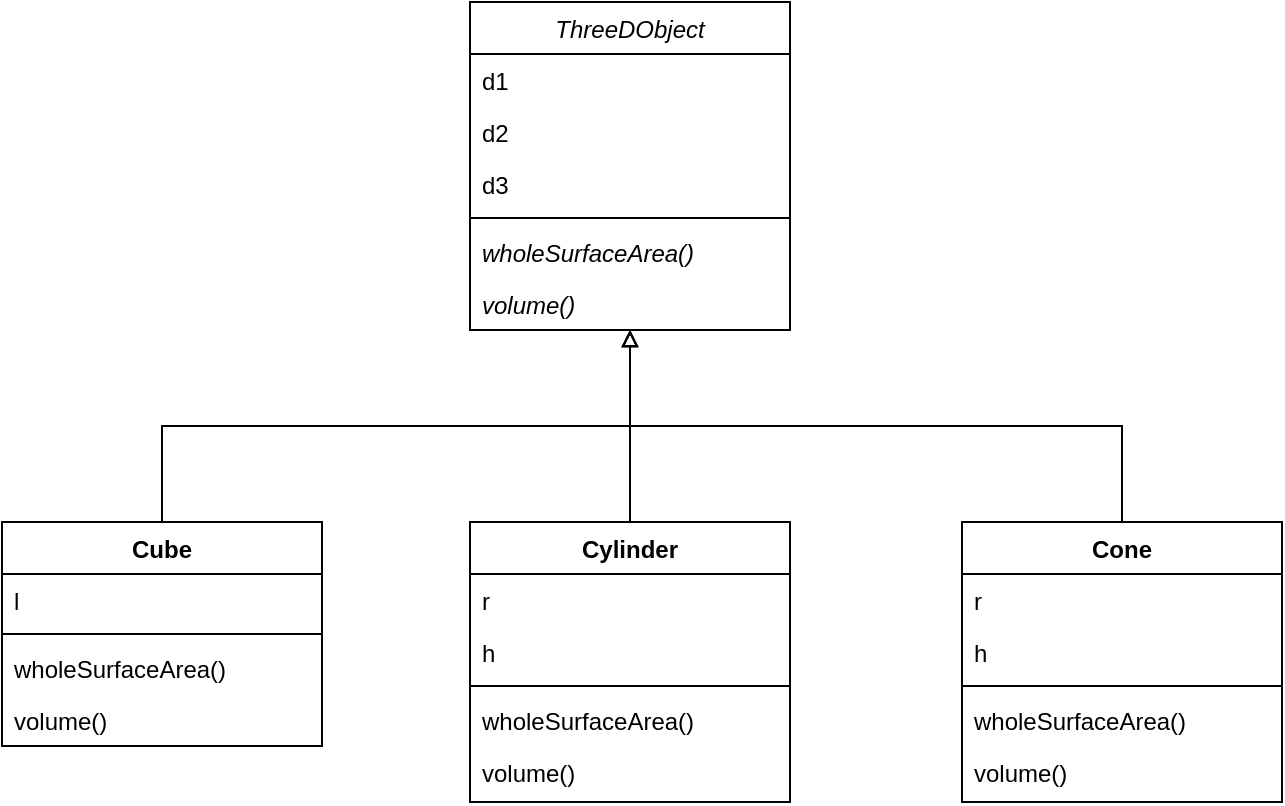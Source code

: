 <mxfile version="13.6.2" type="device"><diagram id="C5RBs43oDa-KdzZeNtuy" name="Page-1"><mxGraphModel dx="852" dy="494" grid="1" gridSize="10" guides="1" tooltips="1" connect="1" arrows="1" fold="1" page="1" pageScale="1" pageWidth="827" pageHeight="1169" math="0" shadow="0"><root><mxCell id="WIyWlLk6GJQsqaUBKTNV-0"/><mxCell id="WIyWlLk6GJQsqaUBKTNV-1" parent="WIyWlLk6GJQsqaUBKTNV-0"/><mxCell id="zkfFHV4jXpPFQw0GAbJ--0" value="ThreeDObject" style="swimlane;fontStyle=2;align=center;verticalAlign=top;childLayout=stackLayout;horizontal=1;startSize=26;horizontalStack=0;resizeParent=1;resizeLast=0;collapsible=1;marginBottom=0;rounded=0;shadow=0;strokeWidth=1;" parent="WIyWlLk6GJQsqaUBKTNV-1" vertex="1"><mxGeometry x="334" y="120" width="160" height="164" as="geometry"><mxRectangle x="230" y="140" width="160" height="26" as="alternateBounds"/></mxGeometry></mxCell><mxCell id="zkfFHV4jXpPFQw0GAbJ--1" value="d1" style="text;align=left;verticalAlign=top;spacingLeft=4;spacingRight=4;overflow=hidden;rotatable=0;points=[[0,0.5],[1,0.5]];portConstraint=eastwest;" parent="zkfFHV4jXpPFQw0GAbJ--0" vertex="1"><mxGeometry y="26" width="160" height="26" as="geometry"/></mxCell><mxCell id="zkfFHV4jXpPFQw0GAbJ--2" value="d2" style="text;align=left;verticalAlign=top;spacingLeft=4;spacingRight=4;overflow=hidden;rotatable=0;points=[[0,0.5],[1,0.5]];portConstraint=eastwest;rounded=0;shadow=0;html=0;" parent="zkfFHV4jXpPFQw0GAbJ--0" vertex="1"><mxGeometry y="52" width="160" height="26" as="geometry"/></mxCell><mxCell id="zkfFHV4jXpPFQw0GAbJ--3" value="d3" style="text;align=left;verticalAlign=top;spacingLeft=4;spacingRight=4;overflow=hidden;rotatable=0;points=[[0,0.5],[1,0.5]];portConstraint=eastwest;rounded=0;shadow=0;html=0;" parent="zkfFHV4jXpPFQw0GAbJ--0" vertex="1"><mxGeometry y="78" width="160" height="26" as="geometry"/></mxCell><mxCell id="zkfFHV4jXpPFQw0GAbJ--4" value="" style="line;html=1;strokeWidth=1;align=left;verticalAlign=middle;spacingTop=-1;spacingLeft=3;spacingRight=3;rotatable=0;labelPosition=right;points=[];portConstraint=eastwest;" parent="zkfFHV4jXpPFQw0GAbJ--0" vertex="1"><mxGeometry y="104" width="160" height="8" as="geometry"/></mxCell><mxCell id="zkfFHV4jXpPFQw0GAbJ--5" value="wholeSurfaceArea()" style="text;align=left;verticalAlign=top;spacingLeft=4;spacingRight=4;overflow=hidden;rotatable=0;points=[[0,0.5],[1,0.5]];portConstraint=eastwest;fontStyle=2" parent="zkfFHV4jXpPFQw0GAbJ--0" vertex="1"><mxGeometry y="112" width="160" height="26" as="geometry"/></mxCell><mxCell id="ZvfnxnkaV5BUTDlpn4PA-4" value="volume()" style="text;strokeColor=none;fillColor=none;align=left;verticalAlign=top;spacingLeft=4;spacingRight=4;overflow=hidden;rotatable=0;points=[[0,0.5],[1,0.5]];portConstraint=eastwest;fontStyle=2" parent="zkfFHV4jXpPFQw0GAbJ--0" vertex="1"><mxGeometry y="138" width="160" height="26" as="geometry"/></mxCell><mxCell id="ZvfnxnkaV5BUTDlpn4PA-33" style="edgeStyle=elbowEdgeStyle;rounded=0;orthogonalLoop=1;jettySize=auto;elbow=vertical;html=1;exitX=0.5;exitY=0;exitDx=0;exitDy=0;endArrow=block;endFill=0;strokeColor=#000000;" parent="WIyWlLk6GJQsqaUBKTNV-1" source="ZvfnxnkaV5BUTDlpn4PA-5" target="zkfFHV4jXpPFQw0GAbJ--0" edge="1"><mxGeometry relative="1" as="geometry"/></mxCell><mxCell id="ZvfnxnkaV5BUTDlpn4PA-5" value="Cube" style="swimlane;fontStyle=1;align=center;verticalAlign=top;childLayout=stackLayout;horizontal=1;startSize=26;horizontalStack=0;resizeParent=1;resizeLast=0;collapsible=1;marginBottom=0;rounded=0;shadow=0;strokeWidth=1;" parent="WIyWlLk6GJQsqaUBKTNV-1" vertex="1"><mxGeometry x="100" y="380" width="160" height="112" as="geometry"><mxRectangle x="230" y="140" width="160" height="26" as="alternateBounds"/></mxGeometry></mxCell><mxCell id="ZvfnxnkaV5BUTDlpn4PA-6" value="l" style="text;align=left;verticalAlign=top;spacingLeft=4;spacingRight=4;overflow=hidden;rotatable=0;points=[[0,0.5],[1,0.5]];portConstraint=eastwest;" parent="ZvfnxnkaV5BUTDlpn4PA-5" vertex="1"><mxGeometry y="26" width="160" height="26" as="geometry"/></mxCell><mxCell id="ZvfnxnkaV5BUTDlpn4PA-9" value="" style="line;html=1;strokeWidth=1;align=left;verticalAlign=middle;spacingTop=-1;spacingLeft=3;spacingRight=3;rotatable=0;labelPosition=right;points=[];portConstraint=eastwest;" parent="ZvfnxnkaV5BUTDlpn4PA-5" vertex="1"><mxGeometry y="52" width="160" height="8" as="geometry"/></mxCell><mxCell id="ZvfnxnkaV5BUTDlpn4PA-10" value="wholeSurfaceArea()" style="text;align=left;verticalAlign=top;spacingLeft=4;spacingRight=4;overflow=hidden;rotatable=0;points=[[0,0.5],[1,0.5]];portConstraint=eastwest;" parent="ZvfnxnkaV5BUTDlpn4PA-5" vertex="1"><mxGeometry y="60" width="160" height="26" as="geometry"/></mxCell><mxCell id="ZvfnxnkaV5BUTDlpn4PA-11" value="volume()" style="text;strokeColor=none;fillColor=none;align=left;verticalAlign=top;spacingLeft=4;spacingRight=4;overflow=hidden;rotatable=0;points=[[0,0.5],[1,0.5]];portConstraint=eastwest;" parent="ZvfnxnkaV5BUTDlpn4PA-5" vertex="1"><mxGeometry y="86" width="160" height="26" as="geometry"/></mxCell><mxCell id="ZvfnxnkaV5BUTDlpn4PA-34" style="edgeStyle=elbowEdgeStyle;rounded=0;orthogonalLoop=1;jettySize=auto;elbow=vertical;html=1;exitX=0.5;exitY=0;exitDx=0;exitDy=0;endArrow=block;endFill=0;strokeColor=#000000;" parent="WIyWlLk6GJQsqaUBKTNV-1" source="ZvfnxnkaV5BUTDlpn4PA-12" target="zkfFHV4jXpPFQw0GAbJ--0" edge="1"><mxGeometry relative="1" as="geometry"/></mxCell><mxCell id="ZvfnxnkaV5BUTDlpn4PA-12" value="Cylinder" style="swimlane;fontStyle=1;align=center;verticalAlign=top;childLayout=stackLayout;horizontal=1;startSize=26;horizontalStack=0;resizeParent=1;resizeLast=0;collapsible=1;marginBottom=0;rounded=0;shadow=0;strokeWidth=1;" parent="WIyWlLk6GJQsqaUBKTNV-1" vertex="1"><mxGeometry x="334" y="380" width="160" height="140" as="geometry"><mxRectangle x="230" y="140" width="160" height="26" as="alternateBounds"/></mxGeometry></mxCell><mxCell id="ZvfnxnkaV5BUTDlpn4PA-13" value="r" style="text;align=left;verticalAlign=top;spacingLeft=4;spacingRight=4;overflow=hidden;rotatable=0;points=[[0,0.5],[1,0.5]];portConstraint=eastwest;" parent="ZvfnxnkaV5BUTDlpn4PA-12" vertex="1"><mxGeometry y="26" width="160" height="26" as="geometry"/></mxCell><mxCell id="ZvfnxnkaV5BUTDlpn4PA-14" value="h" style="text;align=left;verticalAlign=top;spacingLeft=4;spacingRight=4;overflow=hidden;rotatable=0;points=[[0,0.5],[1,0.5]];portConstraint=eastwest;rounded=0;shadow=0;html=0;" parent="ZvfnxnkaV5BUTDlpn4PA-12" vertex="1"><mxGeometry y="52" width="160" height="26" as="geometry"/></mxCell><mxCell id="ZvfnxnkaV5BUTDlpn4PA-16" value="" style="line;html=1;strokeWidth=1;align=left;verticalAlign=middle;spacingTop=-1;spacingLeft=3;spacingRight=3;rotatable=0;labelPosition=right;points=[];portConstraint=eastwest;" parent="ZvfnxnkaV5BUTDlpn4PA-12" vertex="1"><mxGeometry y="78" width="160" height="8" as="geometry"/></mxCell><mxCell id="ZvfnxnkaV5BUTDlpn4PA-17" value="wholeSurfaceArea()" style="text;align=left;verticalAlign=top;spacingLeft=4;spacingRight=4;overflow=hidden;rotatable=0;points=[[0,0.5],[1,0.5]];portConstraint=eastwest;" parent="ZvfnxnkaV5BUTDlpn4PA-12" vertex="1"><mxGeometry y="86" width="160" height="26" as="geometry"/></mxCell><mxCell id="ZvfnxnkaV5BUTDlpn4PA-18" value="volume()" style="text;strokeColor=none;fillColor=none;align=left;verticalAlign=top;spacingLeft=4;spacingRight=4;overflow=hidden;rotatable=0;points=[[0,0.5],[1,0.5]];portConstraint=eastwest;" parent="ZvfnxnkaV5BUTDlpn4PA-12" vertex="1"><mxGeometry y="112" width="160" height="26" as="geometry"/></mxCell><mxCell id="ZvfnxnkaV5BUTDlpn4PA-35" style="edgeStyle=elbowEdgeStyle;rounded=0;orthogonalLoop=1;jettySize=auto;elbow=vertical;html=1;exitX=0.5;exitY=0;exitDx=0;exitDy=0;endArrow=block;endFill=0;strokeColor=#000000;" parent="WIyWlLk6GJQsqaUBKTNV-1" source="ZvfnxnkaV5BUTDlpn4PA-19" target="zkfFHV4jXpPFQw0GAbJ--0" edge="1"><mxGeometry relative="1" as="geometry"/></mxCell><mxCell id="ZvfnxnkaV5BUTDlpn4PA-19" value="Cone" style="swimlane;fontStyle=1;align=center;verticalAlign=top;childLayout=stackLayout;horizontal=1;startSize=26;horizontalStack=0;resizeParent=1;resizeLast=0;collapsible=1;marginBottom=0;rounded=0;shadow=0;strokeWidth=1;" parent="WIyWlLk6GJQsqaUBKTNV-1" vertex="1"><mxGeometry x="580" y="380" width="160" height="140" as="geometry"><mxRectangle x="230" y="140" width="160" height="26" as="alternateBounds"/></mxGeometry></mxCell><mxCell id="ZvfnxnkaV5BUTDlpn4PA-20" value="r" style="text;align=left;verticalAlign=top;spacingLeft=4;spacingRight=4;overflow=hidden;rotatable=0;points=[[0,0.5],[1,0.5]];portConstraint=eastwest;" parent="ZvfnxnkaV5BUTDlpn4PA-19" vertex="1"><mxGeometry y="26" width="160" height="26" as="geometry"/></mxCell><mxCell id="ZvfnxnkaV5BUTDlpn4PA-21" value="h" style="text;align=left;verticalAlign=top;spacingLeft=4;spacingRight=4;overflow=hidden;rotatable=0;points=[[0,0.5],[1,0.5]];portConstraint=eastwest;rounded=0;shadow=0;html=0;" parent="ZvfnxnkaV5BUTDlpn4PA-19" vertex="1"><mxGeometry y="52" width="160" height="26" as="geometry"/></mxCell><mxCell id="ZvfnxnkaV5BUTDlpn4PA-22" value="" style="line;html=1;strokeWidth=1;align=left;verticalAlign=middle;spacingTop=-1;spacingLeft=3;spacingRight=3;rotatable=0;labelPosition=right;points=[];portConstraint=eastwest;" parent="ZvfnxnkaV5BUTDlpn4PA-19" vertex="1"><mxGeometry y="78" width="160" height="8" as="geometry"/></mxCell><mxCell id="ZvfnxnkaV5BUTDlpn4PA-23" value="wholeSurfaceArea()" style="text;align=left;verticalAlign=top;spacingLeft=4;spacingRight=4;overflow=hidden;rotatable=0;points=[[0,0.5],[1,0.5]];portConstraint=eastwest;" parent="ZvfnxnkaV5BUTDlpn4PA-19" vertex="1"><mxGeometry y="86" width="160" height="26" as="geometry"/></mxCell><mxCell id="ZvfnxnkaV5BUTDlpn4PA-24" value="volume()" style="text;strokeColor=none;fillColor=none;align=left;verticalAlign=top;spacingLeft=4;spacingRight=4;overflow=hidden;rotatable=0;points=[[0,0.5],[1,0.5]];portConstraint=eastwest;" parent="ZvfnxnkaV5BUTDlpn4PA-19" vertex="1"><mxGeometry y="112" width="160" height="26" as="geometry"/></mxCell></root></mxGraphModel></diagram></mxfile>
